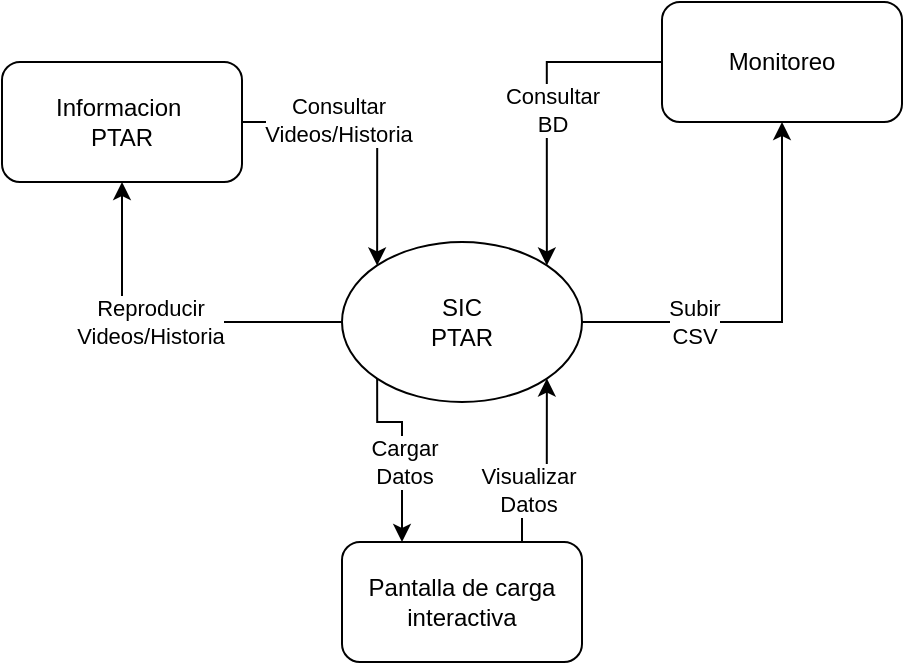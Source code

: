 <mxfile version="26.0.16">
  <diagram name="Página-1" id="bitfUOgMJDeiRCM0nbjo">
    <mxGraphModel dx="461" dy="648" grid="1" gridSize="10" guides="1" tooltips="1" connect="1" arrows="1" fold="1" page="1" pageScale="1" pageWidth="827" pageHeight="1169" math="0" shadow="0">
      <root>
        <mxCell id="0" />
        <mxCell id="1" parent="0" />
        <mxCell id="7j2VJpPnWPuqQdi9L0jC-5" style="edgeStyle=orthogonalEdgeStyle;rounded=0;orthogonalLoop=1;jettySize=auto;html=1;exitX=0;exitY=0.5;exitDx=0;exitDy=0;entryX=0.5;entryY=1;entryDx=0;entryDy=0;" edge="1" parent="1" source="7j2VJpPnWPuqQdi9L0jC-1" target="7j2VJpPnWPuqQdi9L0jC-2">
          <mxGeometry relative="1" as="geometry" />
        </mxCell>
        <mxCell id="7j2VJpPnWPuqQdi9L0jC-13" value="Reproducir&lt;div&gt;Videos/Historia&lt;/div&gt;" style="edgeLabel;html=1;align=center;verticalAlign=middle;resizable=0;points=[];" vertex="1" connectable="0" parent="7j2VJpPnWPuqQdi9L0jC-5">
          <mxGeometry x="0.067" relative="1" as="geometry">
            <mxPoint as="offset" />
          </mxGeometry>
        </mxCell>
        <mxCell id="7j2VJpPnWPuqQdi9L0jC-7" style="edgeStyle=orthogonalEdgeStyle;rounded=0;orthogonalLoop=1;jettySize=auto;html=1;entryX=0.5;entryY=1;entryDx=0;entryDy=0;" edge="1" parent="1" source="7j2VJpPnWPuqQdi9L0jC-1" target="7j2VJpPnWPuqQdi9L0jC-3">
          <mxGeometry relative="1" as="geometry" />
        </mxCell>
        <mxCell id="7j2VJpPnWPuqQdi9L0jC-16" value="Subir&lt;div&gt;CSV&lt;/div&gt;" style="edgeLabel;html=1;align=center;verticalAlign=middle;resizable=0;points=[];" vertex="1" connectable="0" parent="7j2VJpPnWPuqQdi9L0jC-7">
          <mxGeometry x="-0.44" relative="1" as="geometry">
            <mxPoint as="offset" />
          </mxGeometry>
        </mxCell>
        <mxCell id="7j2VJpPnWPuqQdi9L0jC-10" style="edgeStyle=orthogonalEdgeStyle;rounded=0;orthogonalLoop=1;jettySize=auto;html=1;entryX=0.25;entryY=0;entryDx=0;entryDy=0;exitX=0;exitY=1;exitDx=0;exitDy=0;" edge="1" parent="1" source="7j2VJpPnWPuqQdi9L0jC-1" target="7j2VJpPnWPuqQdi9L0jC-4">
          <mxGeometry relative="1" as="geometry">
            <Array as="points">
              <mxPoint x="368" y="560" />
              <mxPoint x="380" y="560" />
            </Array>
          </mxGeometry>
        </mxCell>
        <mxCell id="7j2VJpPnWPuqQdi9L0jC-19" value="Cargar&lt;div&gt;Datos&lt;/div&gt;" style="edgeLabel;html=1;align=center;verticalAlign=middle;resizable=0;points=[];" vertex="1" connectable="0" parent="7j2VJpPnWPuqQdi9L0jC-10">
          <mxGeometry x="0.15" y="1" relative="1" as="geometry">
            <mxPoint as="offset" />
          </mxGeometry>
        </mxCell>
        <mxCell id="7j2VJpPnWPuqQdi9L0jC-1" value="SIC&lt;div&gt;PTAR&lt;/div&gt;" style="ellipse;whiteSpace=wrap;html=1;" vertex="1" parent="1">
          <mxGeometry x="350" y="470" width="120" height="80" as="geometry" />
        </mxCell>
        <mxCell id="7j2VJpPnWPuqQdi9L0jC-9" style="edgeStyle=orthogonalEdgeStyle;rounded=0;orthogonalLoop=1;jettySize=auto;html=1;entryX=0;entryY=0;entryDx=0;entryDy=0;" edge="1" parent="1" source="7j2VJpPnWPuqQdi9L0jC-2" target="7j2VJpPnWPuqQdi9L0jC-1">
          <mxGeometry relative="1" as="geometry" />
        </mxCell>
        <mxCell id="7j2VJpPnWPuqQdi9L0jC-14" value="Consultar&lt;div&gt;Videos/Historia&lt;/div&gt;" style="edgeLabel;html=1;align=center;verticalAlign=middle;resizable=0;points=[];" vertex="1" connectable="0" parent="7j2VJpPnWPuqQdi9L0jC-9">
          <mxGeometry x="-0.311" y="1" relative="1" as="geometry">
            <mxPoint as="offset" />
          </mxGeometry>
        </mxCell>
        <mxCell id="7j2VJpPnWPuqQdi9L0jC-2" value="Informacion&amp;nbsp;&lt;div&gt;PTAR&lt;/div&gt;" style="rounded=1;whiteSpace=wrap;html=1;" vertex="1" parent="1">
          <mxGeometry x="180" y="380" width="120" height="60" as="geometry" />
        </mxCell>
        <mxCell id="7j2VJpPnWPuqQdi9L0jC-8" style="edgeStyle=orthogonalEdgeStyle;rounded=0;orthogonalLoop=1;jettySize=auto;html=1;entryX=1;entryY=0;entryDx=0;entryDy=0;" edge="1" parent="1" source="7j2VJpPnWPuqQdi9L0jC-3" target="7j2VJpPnWPuqQdi9L0jC-1">
          <mxGeometry relative="1" as="geometry" />
        </mxCell>
        <mxCell id="7j2VJpPnWPuqQdi9L0jC-15" value="Consultar&lt;div&gt;BD&lt;/div&gt;" style="edgeLabel;html=1;align=center;verticalAlign=middle;resizable=0;points=[];" vertex="1" connectable="0" parent="7j2VJpPnWPuqQdi9L0jC-8">
          <mxGeometry x="0.017" y="2" relative="1" as="geometry">
            <mxPoint as="offset" />
          </mxGeometry>
        </mxCell>
        <mxCell id="7j2VJpPnWPuqQdi9L0jC-3" value="Monitoreo" style="rounded=1;whiteSpace=wrap;html=1;" vertex="1" parent="1">
          <mxGeometry x="510" y="350" width="120" height="60" as="geometry" />
        </mxCell>
        <mxCell id="7j2VJpPnWPuqQdi9L0jC-12" style="edgeStyle=orthogonalEdgeStyle;rounded=0;orthogonalLoop=1;jettySize=auto;html=1;entryX=1;entryY=1;entryDx=0;entryDy=0;exitX=0.75;exitY=0;exitDx=0;exitDy=0;" edge="1" parent="1" source="7j2VJpPnWPuqQdi9L0jC-4" target="7j2VJpPnWPuqQdi9L0jC-1">
          <mxGeometry relative="1" as="geometry" />
        </mxCell>
        <mxCell id="7j2VJpPnWPuqQdi9L0jC-20" value="Visualizar&lt;div&gt;Datos&lt;/div&gt;" style="edgeLabel;html=1;align=center;verticalAlign=middle;resizable=0;points=[];" vertex="1" connectable="0" parent="7j2VJpPnWPuqQdi9L0jC-12">
          <mxGeometry x="-0.448" y="-3" relative="1" as="geometry">
            <mxPoint as="offset" />
          </mxGeometry>
        </mxCell>
        <mxCell id="7j2VJpPnWPuqQdi9L0jC-4" value="Pantalla de carga&lt;div&gt;interactiva&lt;/div&gt;" style="rounded=1;whiteSpace=wrap;html=1;" vertex="1" parent="1">
          <mxGeometry x="350" y="620" width="120" height="60" as="geometry" />
        </mxCell>
      </root>
    </mxGraphModel>
  </diagram>
</mxfile>
